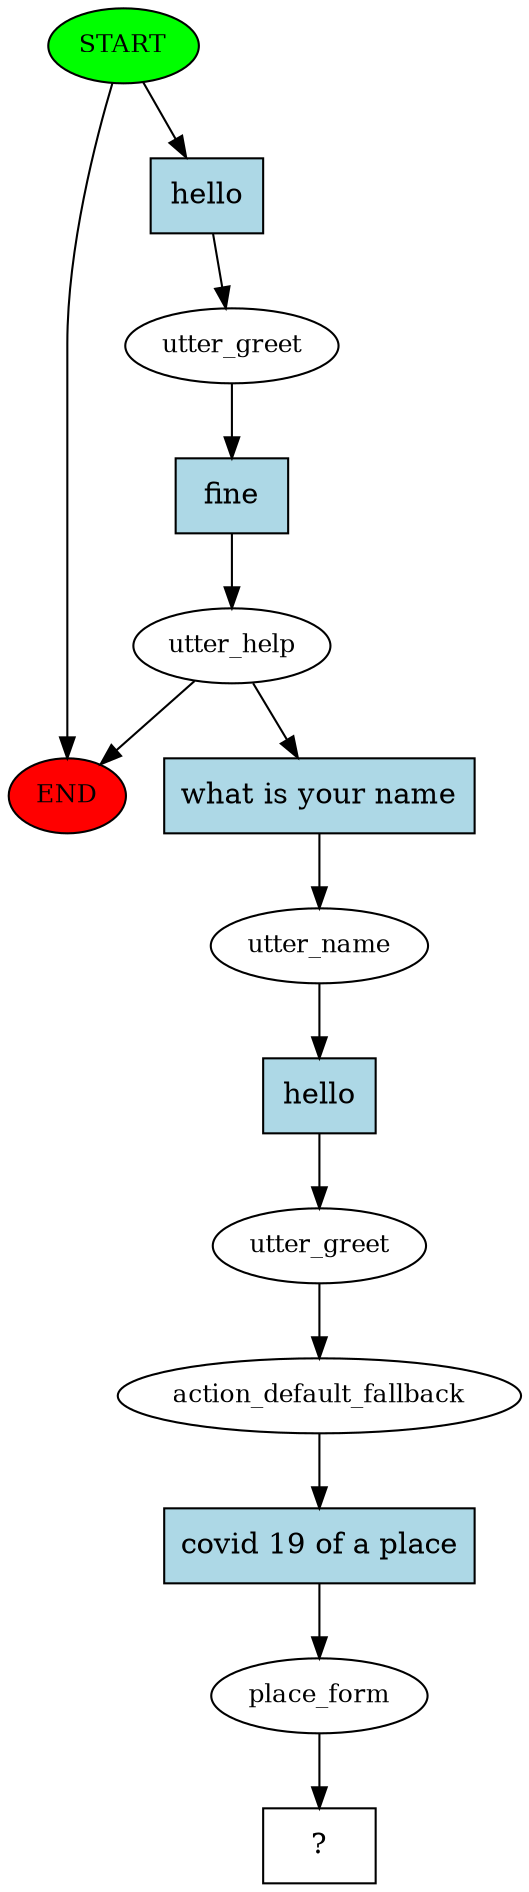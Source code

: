digraph  {
0 [class="start active", fillcolor=green, fontsize=12, label=START, style=filled];
"-1" [class=end, fillcolor=red, fontsize=12, label=END, style=filled];
1 [class=active, fontsize=12, label=utter_greet];
2 [class=active, fontsize=12, label=utter_help];
5 [class=active, fontsize=12, label=utter_name];
6 [class=active, fontsize=12, label=utter_greet];
7 [class=active, fontsize=12, label=action_default_fallback];
8 [class=active, fontsize=12, label=place_form];
9 [class="intent dashed active", label="  ?  ", shape=rect];
10 [class="intent active", fillcolor=lightblue, label=hello, shape=rect, style=filled];
11 [class="intent active", fillcolor=lightblue, label=fine, shape=rect, style=filled];
12 [class="intent active", fillcolor=lightblue, label="what is your name", shape=rect, style=filled];
13 [class="intent active", fillcolor=lightblue, label=hello, shape=rect, style=filled];
14 [class="intent active", fillcolor=lightblue, label="covid 19 of a place", shape=rect, style=filled];
0 -> "-1"  [class="", key=NONE, label=""];
0 -> 10  [class=active, key=0];
1 -> 11  [class=active, key=0];
2 -> "-1"  [class="", key=NONE, label=""];
2 -> 12  [class=active, key=0];
5 -> 13  [class=active, key=0];
6 -> 7  [class=active, key=NONE, label=""];
7 -> 14  [class=active, key=0];
8 -> 9  [class=active, key=NONE, label=""];
10 -> 1  [class=active, key=0];
11 -> 2  [class=active, key=0];
12 -> 5  [class=active, key=0];
13 -> 6  [class=active, key=0];
14 -> 8  [class=active, key=0];
}

